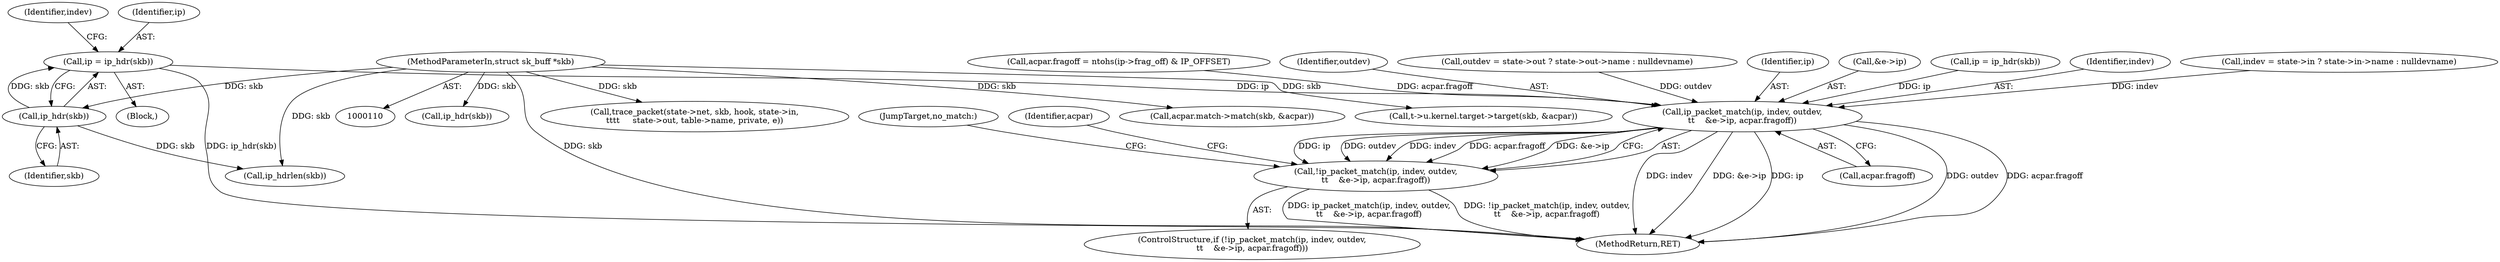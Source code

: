 digraph "0_linux_57ebd808a97d7c5b1e1afb937c2db22beba3c1f8_0@pointer" {
"1000142" [label="(Call,ip = ip_hdr(skb))"];
"1000144" [label="(Call,ip_hdr(skb))"];
"1000111" [label="(MethodParameterIn,struct sk_buff *skb)"];
"1000263" [label="(Call,ip_packet_match(ip, indev, outdev,\n\t\t    &e->ip, acpar.fragoff))"];
"1000262" [label="(Call,!ip_packet_match(ip, indev, outdev,\n\t\t    &e->ip, acpar.fragoff))"];
"1000271" [label="(Call,acpar.fragoff)"];
"1000146" [label="(Call,indev = state->in ? state->in->name : nulldevname)"];
"1000275" [label="(JumpTarget,no_match:)"];
"1000494" [label="(Call,ip_hdr(skb))"];
"1000114" [label="(Block,)"];
"1000170" [label="(Call,acpar.fragoff = ntohs(ip->frag_off) & IP_OFFSET)"];
"1000263" [label="(Call,ip_packet_match(ip, indev, outdev,\n\t\t    &e->ip, acpar.fragoff))"];
"1000284" [label="(Identifier,acpar)"];
"1000144" [label="(Call,ip_hdr(skb))"];
"1000111" [label="(MethodParameterIn,struct sk_buff *skb)"];
"1000266" [label="(Identifier,outdev)"];
"1000147" [label="(Identifier,indev)"];
"1000158" [label="(Call,outdev = state->out ? state->out->name : nulldevname)"];
"1000262" [label="(Call,!ip_packet_match(ip, indev, outdev,\n\t\t    &e->ip, acpar.fragoff))"];
"1000519" [label="(MethodReturn,RET)"];
"1000264" [label="(Identifier,ip)"];
"1000267" [label="(Call,&e->ip)"];
"1000339" [label="(Call,trace_packet(state->net, skb, hook, state->in,\n\t\t\t\t     state->out, table->name, private, e))"];
"1000261" [label="(ControlStructure,if (!ip_packet_match(ip, indev, outdev,\n\t\t    &e->ip, acpar.fragoff)))"];
"1000492" [label="(Call,ip = ip_hdr(skb))"];
"1000302" [label="(Call,acpar.match->match(skb, &acpar))"];
"1000143" [label="(Identifier,ip)"];
"1000483" [label="(Call,t->u.kernel.target->target(skb, &acpar))"];
"1000142" [label="(Call,ip = ip_hdr(skb))"];
"1000265" [label="(Identifier,indev)"];
"1000184" [label="(Call,ip_hdrlen(skb))"];
"1000145" [label="(Identifier,skb)"];
"1000142" -> "1000114"  [label="AST: "];
"1000142" -> "1000144"  [label="CFG: "];
"1000143" -> "1000142"  [label="AST: "];
"1000144" -> "1000142"  [label="AST: "];
"1000147" -> "1000142"  [label="CFG: "];
"1000142" -> "1000519"  [label="DDG: ip_hdr(skb)"];
"1000144" -> "1000142"  [label="DDG: skb"];
"1000142" -> "1000263"  [label="DDG: ip"];
"1000144" -> "1000145"  [label="CFG: "];
"1000145" -> "1000144"  [label="AST: "];
"1000111" -> "1000144"  [label="DDG: skb"];
"1000144" -> "1000184"  [label="DDG: skb"];
"1000111" -> "1000110"  [label="AST: "];
"1000111" -> "1000519"  [label="DDG: skb"];
"1000111" -> "1000184"  [label="DDG: skb"];
"1000111" -> "1000302"  [label="DDG: skb"];
"1000111" -> "1000339"  [label="DDG: skb"];
"1000111" -> "1000483"  [label="DDG: skb"];
"1000111" -> "1000494"  [label="DDG: skb"];
"1000263" -> "1000262"  [label="AST: "];
"1000263" -> "1000271"  [label="CFG: "];
"1000264" -> "1000263"  [label="AST: "];
"1000265" -> "1000263"  [label="AST: "];
"1000266" -> "1000263"  [label="AST: "];
"1000267" -> "1000263"  [label="AST: "];
"1000271" -> "1000263"  [label="AST: "];
"1000262" -> "1000263"  [label="CFG: "];
"1000263" -> "1000519"  [label="DDG: indev"];
"1000263" -> "1000519"  [label="DDG: &e->ip"];
"1000263" -> "1000519"  [label="DDG: ip"];
"1000263" -> "1000519"  [label="DDG: outdev"];
"1000263" -> "1000519"  [label="DDG: acpar.fragoff"];
"1000263" -> "1000262"  [label="DDG: ip"];
"1000263" -> "1000262"  [label="DDG: outdev"];
"1000263" -> "1000262"  [label="DDG: indev"];
"1000263" -> "1000262"  [label="DDG: acpar.fragoff"];
"1000263" -> "1000262"  [label="DDG: &e->ip"];
"1000492" -> "1000263"  [label="DDG: ip"];
"1000146" -> "1000263"  [label="DDG: indev"];
"1000158" -> "1000263"  [label="DDG: outdev"];
"1000170" -> "1000263"  [label="DDG: acpar.fragoff"];
"1000262" -> "1000261"  [label="AST: "];
"1000275" -> "1000262"  [label="CFG: "];
"1000284" -> "1000262"  [label="CFG: "];
"1000262" -> "1000519"  [label="DDG: ip_packet_match(ip, indev, outdev,\n\t\t    &e->ip, acpar.fragoff)"];
"1000262" -> "1000519"  [label="DDG: !ip_packet_match(ip, indev, outdev,\n\t\t    &e->ip, acpar.fragoff)"];
}

